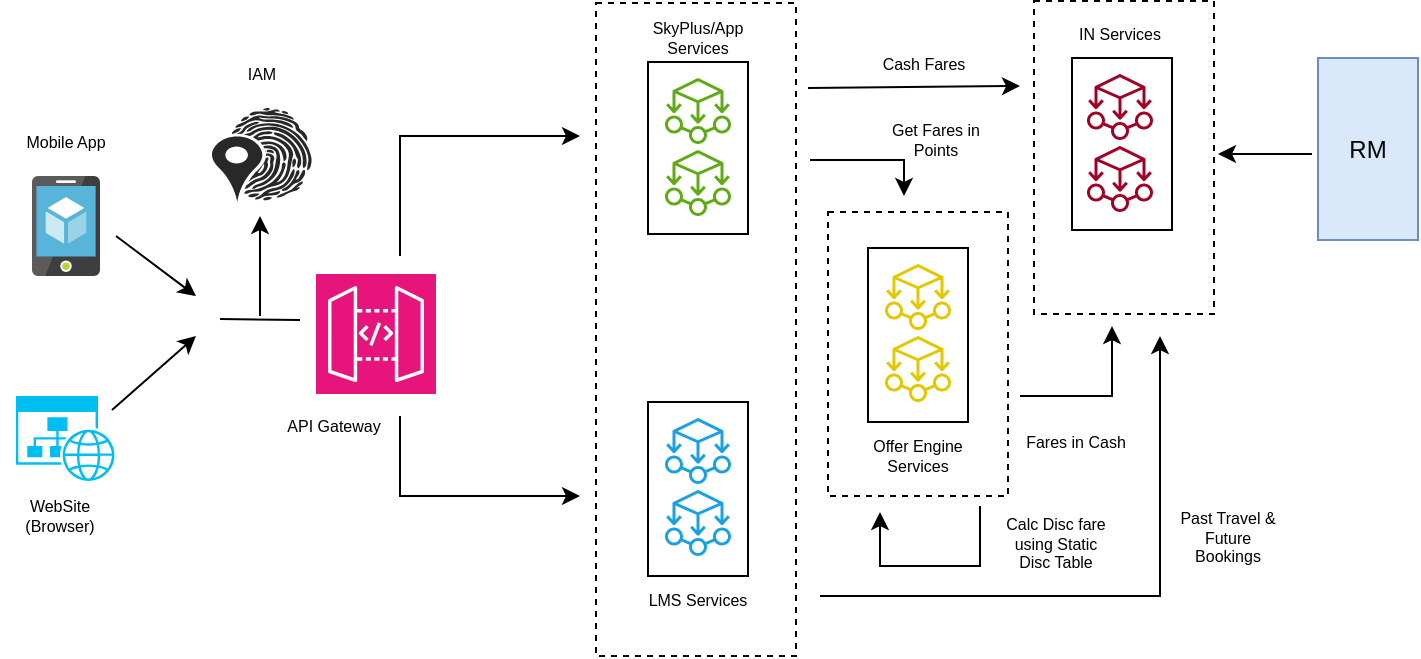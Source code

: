 <mxfile version="23.1.1" type="github">
  <diagram name="Page-1" id="imfpy0Pov8flkuBBiqmy">
    <mxGraphModel dx="794" dy="454" grid="1" gridSize="10" guides="1" tooltips="1" connect="1" arrows="1" fold="1" page="1" pageScale="1" pageWidth="850" pageHeight="1100" math="0" shadow="0">
      <root>
        <mxCell id="0" />
        <mxCell id="1" parent="0" />
        <mxCell id="nZtmwKzg-fRjrrjrNqXi-2" value="" style="rounded=0;whiteSpace=wrap;html=1;dashed=1;" parent="1" vertex="1">
          <mxGeometry x="474" y="118" width="90" height="142" as="geometry" />
        </mxCell>
        <mxCell id="v5AI_yrHXNZjAFn2bGB4-1" value="" style="rounded=0;whiteSpace=wrap;html=1;dashed=1;" parent="1" vertex="1">
          <mxGeometry x="577" y="12.5" width="90" height="156.5" as="geometry" />
        </mxCell>
        <mxCell id="o5u9xkLmA_ON-qVbJsRd-68" value="" style="rounded=0;whiteSpace=wrap;html=1;dashed=1;" parent="1" vertex="1">
          <mxGeometry x="358" y="13.5" width="100" height="326.5" as="geometry" />
        </mxCell>
        <mxCell id="o5u9xkLmA_ON-qVbJsRd-3" value="" style="image;sketch=0;aspect=fixed;html=1;points=[];align=center;fontSize=12;image=img/lib/mscae/App_Service_Mobile_App.svg;" parent="1" vertex="1">
          <mxGeometry x="76" y="100" width="34" height="50" as="geometry" />
        </mxCell>
        <mxCell id="o5u9xkLmA_ON-qVbJsRd-4" value="" style="verticalLabelPosition=bottom;html=1;verticalAlign=top;align=center;strokeColor=none;fillColor=#00BEF2;shape=mxgraph.azure.website_generic;pointerEvents=1;" parent="1" vertex="1">
          <mxGeometry x="68" y="210" width="50" height="42.5" as="geometry" />
        </mxCell>
        <mxCell id="o5u9xkLmA_ON-qVbJsRd-5" value="" style="sketch=0;points=[[0,0,0],[0.25,0,0],[0.5,0,0],[0.75,0,0],[1,0,0],[0,1,0],[0.25,1,0],[0.5,1,0],[0.75,1,0],[1,1,0],[0,0.25,0],[0,0.5,0],[0,0.75,0],[1,0.25,0],[1,0.5,0],[1,0.75,0]];outlineConnect=0;fontColor=#232F3E;fillColor=#E7157B;strokeColor=#ffffff;dashed=0;verticalLabelPosition=bottom;verticalAlign=top;align=center;html=1;fontSize=12;fontStyle=0;aspect=fixed;shape=mxgraph.aws4.resourceIcon;resIcon=mxgraph.aws4.api_gateway;" parent="1" vertex="1">
          <mxGeometry x="218" y="149" width="60" height="60" as="geometry" />
        </mxCell>
        <mxCell id="o5u9xkLmA_ON-qVbJsRd-35" value="" style="rounded=0;whiteSpace=wrap;html=1;" parent="1" vertex="1">
          <mxGeometry x="384" y="213" width="50" height="87" as="geometry" />
        </mxCell>
        <mxCell id="o5u9xkLmA_ON-qVbJsRd-36" value="" style="sketch=0;outlineConnect=0;fontColor=#ffffff;fillColor=#1ba1e2;strokeColor=#006EAF;dashed=0;verticalLabelPosition=bottom;verticalAlign=top;align=center;html=1;fontSize=12;fontStyle=0;aspect=fixed;pointerEvents=1;shape=mxgraph.aws4.ec2_aws_microservice_extractor_for_net;" parent="1" vertex="1">
          <mxGeometry x="392.5" y="221" width="33" height="33" as="geometry" />
        </mxCell>
        <mxCell id="o5u9xkLmA_ON-qVbJsRd-37" value="" style="sketch=0;outlineConnect=0;fontColor=#ffffff;fillColor=#1ba1e2;strokeColor=#006EAF;dashed=0;verticalLabelPosition=bottom;verticalAlign=top;align=center;html=1;fontSize=12;fontStyle=0;aspect=fixed;pointerEvents=1;shape=mxgraph.aws4.ec2_aws_microservice_extractor_for_net;" parent="1" vertex="1">
          <mxGeometry x="392.5" y="257" width="33" height="33" as="geometry" />
        </mxCell>
        <mxCell id="o5u9xkLmA_ON-qVbJsRd-38" value="SkyPlus/App Services" style="text;html=1;strokeColor=none;fillColor=none;align=center;verticalAlign=middle;whiteSpace=wrap;rounded=0;fontSize=8;" parent="1" vertex="1">
          <mxGeometry x="379" y="16" width="60" height="30" as="geometry" />
        </mxCell>
        <mxCell id="o5u9xkLmA_ON-qVbJsRd-39" value="LMS Services" style="text;html=1;strokeColor=none;fillColor=none;align=center;verticalAlign=middle;whiteSpace=wrap;rounded=0;fontSize=8;" parent="1" vertex="1">
          <mxGeometry x="379" y="297" width="60" height="30" as="geometry" />
        </mxCell>
        <mxCell id="o5u9xkLmA_ON-qVbJsRd-40" value="" style="rounded=0;whiteSpace=wrap;html=1;" parent="1" vertex="1">
          <mxGeometry x="384" y="43" width="50" height="86" as="geometry" />
        </mxCell>
        <mxCell id="o5u9xkLmA_ON-qVbJsRd-41" value="" style="sketch=0;outlineConnect=0;fontColor=#ffffff;fillColor=#60a917;strokeColor=#2D7600;dashed=0;verticalLabelPosition=bottom;verticalAlign=top;align=center;html=1;fontSize=12;fontStyle=0;aspect=fixed;pointerEvents=1;shape=mxgraph.aws4.ec2_aws_microservice_extractor_for_net;" parent="1" vertex="1">
          <mxGeometry x="392.5" y="51" width="33" height="33" as="geometry" />
        </mxCell>
        <mxCell id="o5u9xkLmA_ON-qVbJsRd-42" value="" style="sketch=0;outlineConnect=0;fontColor=#ffffff;fillColor=#60a917;strokeColor=#2D7600;dashed=0;verticalLabelPosition=bottom;verticalAlign=top;align=center;html=1;fontSize=12;fontStyle=0;aspect=fixed;pointerEvents=1;shape=mxgraph.aws4.ec2_aws_microservice_extractor_for_net;" parent="1" vertex="1">
          <mxGeometry x="392.5" y="87" width="33" height="33" as="geometry" />
        </mxCell>
        <mxCell id="o5u9xkLmA_ON-qVbJsRd-43" value="" style="rounded=0;whiteSpace=wrap;html=1;" parent="1" vertex="1">
          <mxGeometry x="596" y="41" width="50" height="86" as="geometry" />
        </mxCell>
        <mxCell id="o5u9xkLmA_ON-qVbJsRd-44" value="" style="sketch=0;outlineConnect=0;fontColor=#ffffff;fillColor=#a20025;strokeColor=#6F0000;dashed=0;verticalLabelPosition=bottom;verticalAlign=top;align=center;html=1;fontSize=12;fontStyle=0;aspect=fixed;pointerEvents=1;shape=mxgraph.aws4.ec2_aws_microservice_extractor_for_net;" parent="1" vertex="1">
          <mxGeometry x="603.5" y="49" width="33" height="33" as="geometry" />
        </mxCell>
        <mxCell id="o5u9xkLmA_ON-qVbJsRd-45" value="" style="sketch=0;outlineConnect=0;fontColor=#ffffff;fillColor=#a20025;strokeColor=#6F0000;dashed=0;verticalLabelPosition=bottom;verticalAlign=top;align=center;html=1;fontSize=12;fontStyle=0;aspect=fixed;pointerEvents=1;shape=mxgraph.aws4.ec2_aws_microservice_extractor_for_net;" parent="1" vertex="1">
          <mxGeometry x="603.5" y="85" width="33" height="33" as="geometry" />
        </mxCell>
        <mxCell id="o5u9xkLmA_ON-qVbJsRd-46" value="IN Services" style="text;html=1;strokeColor=none;fillColor=none;align=center;verticalAlign=middle;whiteSpace=wrap;rounded=0;fontSize=8;" parent="1" vertex="1">
          <mxGeometry x="590" y="14" width="60" height="30" as="geometry" />
        </mxCell>
        <mxCell id="o5u9xkLmA_ON-qVbJsRd-47" value="" style="rounded=0;whiteSpace=wrap;html=1;" parent="1" vertex="1">
          <mxGeometry x="494" y="136" width="50" height="87" as="geometry" />
        </mxCell>
        <mxCell id="o5u9xkLmA_ON-qVbJsRd-48" value="" style="sketch=0;outlineConnect=0;fontColor=#000000;fillColor=#e3c800;strokeColor=#B09500;dashed=0;verticalLabelPosition=bottom;verticalAlign=top;align=center;html=1;fontSize=12;fontStyle=0;aspect=fixed;pointerEvents=1;shape=mxgraph.aws4.ec2_aws_microservice_extractor_for_net;" parent="1" vertex="1">
          <mxGeometry x="502.5" y="144" width="33" height="33" as="geometry" />
        </mxCell>
        <mxCell id="o5u9xkLmA_ON-qVbJsRd-49" value="" style="sketch=0;outlineConnect=0;fontColor=#000000;fillColor=#e3c800;strokeColor=#B09500;dashed=0;verticalLabelPosition=bottom;verticalAlign=top;align=center;html=1;fontSize=12;fontStyle=0;aspect=fixed;pointerEvents=1;shape=mxgraph.aws4.ec2_aws_microservice_extractor_for_net;" parent="1" vertex="1">
          <mxGeometry x="502.5" y="180" width="33" height="33" as="geometry" />
        </mxCell>
        <mxCell id="o5u9xkLmA_ON-qVbJsRd-50" value="RM" style="rounded=0;whiteSpace=wrap;html=1;fillColor=#dae8fc;strokeColor=#6c8ebf;" parent="1" vertex="1">
          <mxGeometry x="719" y="41" width="50" height="91" as="geometry" />
        </mxCell>
        <mxCell id="o5u9xkLmA_ON-qVbJsRd-53" value="Offer Engine&lt;br&gt;Services" style="text;html=1;strokeColor=none;fillColor=none;align=center;verticalAlign=middle;whiteSpace=wrap;rounded=0;fontSize=8;" parent="1" vertex="1">
          <mxGeometry x="489" y="225" width="60" height="30" as="geometry" />
        </mxCell>
        <mxCell id="o5u9xkLmA_ON-qVbJsRd-54" value="" style="endArrow=classic;html=1;rounded=0;" parent="1" edge="1">
          <mxGeometry width="50" height="50" relative="1" as="geometry">
            <mxPoint x="118" y="130" as="sourcePoint" />
            <mxPoint x="158" y="160" as="targetPoint" />
          </mxGeometry>
        </mxCell>
        <mxCell id="o5u9xkLmA_ON-qVbJsRd-57" value="" style="endArrow=classic;html=1;rounded=0;" parent="1" edge="1">
          <mxGeometry width="50" height="50" relative="1" as="geometry">
            <mxPoint x="260" y="140" as="sourcePoint" />
            <mxPoint x="350" y="80" as="targetPoint" />
            <Array as="points">
              <mxPoint x="260" y="80" />
            </Array>
          </mxGeometry>
        </mxCell>
        <mxCell id="o5u9xkLmA_ON-qVbJsRd-58" value="" style="endArrow=classic;html=1;rounded=0;" parent="1" edge="1">
          <mxGeometry width="50" height="50" relative="1" as="geometry">
            <mxPoint x="260" y="220" as="sourcePoint" />
            <mxPoint x="350" y="260" as="targetPoint" />
            <Array as="points">
              <mxPoint x="260" y="260" />
            </Array>
          </mxGeometry>
        </mxCell>
        <mxCell id="o5u9xkLmA_ON-qVbJsRd-61" value="" style="endArrow=classic;html=1;rounded=0;" parent="1" edge="1">
          <mxGeometry width="50" height="50" relative="1" as="geometry">
            <mxPoint x="464" y="56" as="sourcePoint" />
            <mxPoint x="570" y="55" as="targetPoint" />
          </mxGeometry>
        </mxCell>
        <mxCell id="o5u9xkLmA_ON-qVbJsRd-63" value="" style="endArrow=classic;html=1;rounded=0;" parent="1" edge="1">
          <mxGeometry width="50" height="50" relative="1" as="geometry">
            <mxPoint x="465" y="92" as="sourcePoint" />
            <mxPoint x="512" y="110" as="targetPoint" />
            <Array as="points">
              <mxPoint x="512" y="92" />
            </Array>
          </mxGeometry>
        </mxCell>
        <mxCell id="o5u9xkLmA_ON-qVbJsRd-66" value="" style="endArrow=classic;html=1;rounded=0;" parent="1" edge="1">
          <mxGeometry width="50" height="50" relative="1" as="geometry">
            <mxPoint x="716" y="89" as="sourcePoint" />
            <mxPoint x="669" y="89" as="targetPoint" />
          </mxGeometry>
        </mxCell>
        <mxCell id="o5u9xkLmA_ON-qVbJsRd-67" value="" style="endArrow=classic;html=1;rounded=0;" parent="1" edge="1">
          <mxGeometry width="50" height="50" relative="1" as="geometry">
            <mxPoint x="570" y="210" as="sourcePoint" />
            <mxPoint x="616" y="175" as="targetPoint" />
            <Array as="points">
              <mxPoint x="616" y="210" />
            </Array>
          </mxGeometry>
        </mxCell>
        <mxCell id="o5u9xkLmA_ON-qVbJsRd-69" value="" style="endArrow=classic;html=1;rounded=0;" parent="1" edge="1">
          <mxGeometry width="50" height="50" relative="1" as="geometry">
            <mxPoint x="116" y="217" as="sourcePoint" />
            <mxPoint x="158" y="180" as="targetPoint" />
          </mxGeometry>
        </mxCell>
        <mxCell id="o5u9xkLmA_ON-qVbJsRd-75" value="" style="endArrow=none;html=1;rounded=0;" parent="1" edge="1">
          <mxGeometry width="50" height="50" relative="1" as="geometry">
            <mxPoint x="170" y="171.5" as="sourcePoint" />
            <mxPoint x="210" y="172" as="targetPoint" />
          </mxGeometry>
        </mxCell>
        <mxCell id="o5u9xkLmA_ON-qVbJsRd-76" value="" style="verticalLabelPosition=bottom;sketch=0;html=1;fillColor=#282828;strokeColor=none;verticalAlign=top;pointerEvents=1;align=center;shape=mxgraph.cisco_safe.security_icons.iam;" parent="1" vertex="1">
          <mxGeometry x="166" y="66" width="50" height="47" as="geometry" />
        </mxCell>
        <mxCell id="v5AI_yrHXNZjAFn2bGB4-2" value="IAM" style="text;html=1;strokeColor=none;fillColor=none;align=center;verticalAlign=middle;whiteSpace=wrap;rounded=0;fontSize=8;" parent="1" vertex="1">
          <mxGeometry x="161" y="34" width="60" height="30" as="geometry" />
        </mxCell>
        <mxCell id="v5AI_yrHXNZjAFn2bGB4-4" value="" style="endArrow=classic;html=1;rounded=0;" parent="1" edge="1">
          <mxGeometry width="50" height="50" relative="1" as="geometry">
            <mxPoint x="190" y="170" as="sourcePoint" />
            <mxPoint x="190" y="120" as="targetPoint" />
          </mxGeometry>
        </mxCell>
        <mxCell id="nZtmwKzg-fRjrrjrNqXi-1" value="" style="endArrow=classic;html=1;rounded=0;" parent="1" edge="1">
          <mxGeometry width="50" height="50" relative="1" as="geometry">
            <mxPoint x="470" y="310" as="sourcePoint" />
            <mxPoint x="640" y="180" as="targetPoint" />
            <Array as="points">
              <mxPoint x="640" y="310" />
              <mxPoint x="640" y="250" />
            </Array>
          </mxGeometry>
        </mxCell>
        <mxCell id="LD7KzVhKJJ03Kg_h9JVN-1" value="Mobile App" style="text;html=1;strokeColor=none;fillColor=none;align=center;verticalAlign=middle;whiteSpace=wrap;rounded=0;fontSize=8;" vertex="1" parent="1">
          <mxGeometry x="63" y="68" width="60" height="30" as="geometry" />
        </mxCell>
        <mxCell id="LD7KzVhKJJ03Kg_h9JVN-2" value="WebSite (Browser)" style="text;html=1;strokeColor=none;fillColor=none;align=center;verticalAlign=middle;whiteSpace=wrap;rounded=0;fontSize=8;" vertex="1" parent="1">
          <mxGeometry x="60" y="255" width="60" height="30" as="geometry" />
        </mxCell>
        <mxCell id="LD7KzVhKJJ03Kg_h9JVN-4" value="API Gateway" style="text;html=1;strokeColor=none;fillColor=none;align=center;verticalAlign=middle;whiteSpace=wrap;rounded=0;fontSize=8;" vertex="1" parent="1">
          <mxGeometry x="197" y="210" width="60" height="30" as="geometry" />
        </mxCell>
        <mxCell id="LD7KzVhKJJ03Kg_h9JVN-7" value="Get Fares in Points" style="text;html=1;strokeColor=none;fillColor=none;align=center;verticalAlign=middle;whiteSpace=wrap;rounded=0;fontSize=8;" vertex="1" parent="1">
          <mxGeometry x="498" y="67" width="60" height="30" as="geometry" />
        </mxCell>
        <mxCell id="LD7KzVhKJJ03Kg_h9JVN-8" value="Cash Fares" style="text;html=1;strokeColor=none;fillColor=none;align=center;verticalAlign=middle;whiteSpace=wrap;rounded=0;fontSize=8;" vertex="1" parent="1">
          <mxGeometry x="492" y="29" width="60" height="30" as="geometry" />
        </mxCell>
        <mxCell id="LD7KzVhKJJ03Kg_h9JVN-9" value="Past Travel &amp;amp; Future Bookings" style="text;html=1;strokeColor=none;fillColor=none;align=center;verticalAlign=middle;whiteSpace=wrap;rounded=0;fontSize=8;" vertex="1" parent="1">
          <mxGeometry x="644" y="266" width="60" height="30" as="geometry" />
        </mxCell>
        <mxCell id="LD7KzVhKJJ03Kg_h9JVN-10" value="Fares in Cash" style="text;html=1;strokeColor=none;fillColor=none;align=center;verticalAlign=middle;whiteSpace=wrap;rounded=0;fontSize=8;" vertex="1" parent="1">
          <mxGeometry x="568" y="218" width="60" height="30" as="geometry" />
        </mxCell>
        <mxCell id="LD7KzVhKJJ03Kg_h9JVN-11" value="" style="endArrow=classic;html=1;rounded=0;" edge="1" parent="1">
          <mxGeometry width="50" height="50" relative="1" as="geometry">
            <mxPoint x="550" y="265" as="sourcePoint" />
            <mxPoint x="500" y="268" as="targetPoint" />
            <Array as="points">
              <mxPoint x="550" y="295" />
              <mxPoint x="500" y="295" />
            </Array>
          </mxGeometry>
        </mxCell>
        <mxCell id="LD7KzVhKJJ03Kg_h9JVN-12" value="Calc Disc fare using Static Disc Table" style="text;html=1;strokeColor=none;fillColor=none;align=center;verticalAlign=middle;whiteSpace=wrap;rounded=0;fontSize=8;" vertex="1" parent="1">
          <mxGeometry x="558" y="269" width="60" height="30" as="geometry" />
        </mxCell>
      </root>
    </mxGraphModel>
  </diagram>
</mxfile>
